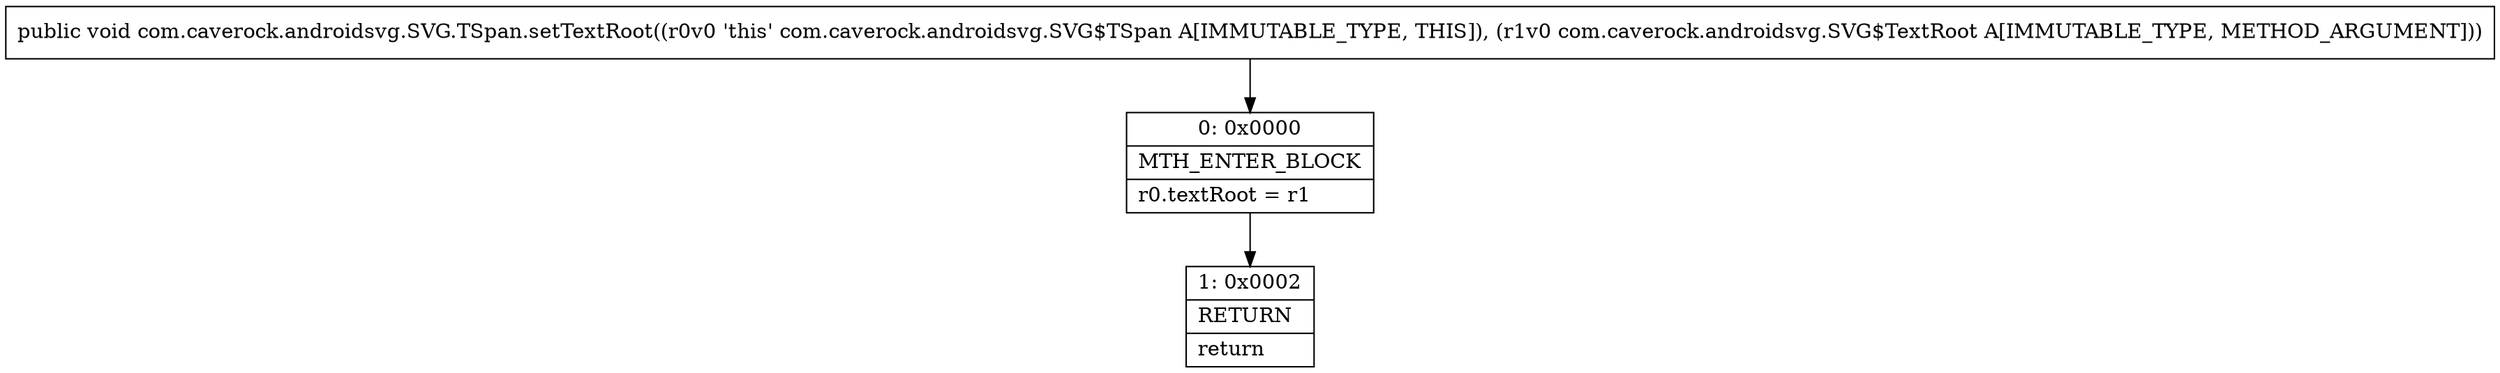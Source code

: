 digraph "CFG forcom.caverock.androidsvg.SVG.TSpan.setTextRoot(Lcom\/caverock\/androidsvg\/SVG$TextRoot;)V" {
Node_0 [shape=record,label="{0\:\ 0x0000|MTH_ENTER_BLOCK\l|r0.textRoot = r1\l}"];
Node_1 [shape=record,label="{1\:\ 0x0002|RETURN\l|return\l}"];
MethodNode[shape=record,label="{public void com.caverock.androidsvg.SVG.TSpan.setTextRoot((r0v0 'this' com.caverock.androidsvg.SVG$TSpan A[IMMUTABLE_TYPE, THIS]), (r1v0 com.caverock.androidsvg.SVG$TextRoot A[IMMUTABLE_TYPE, METHOD_ARGUMENT])) }"];
MethodNode -> Node_0;
Node_0 -> Node_1;
}

